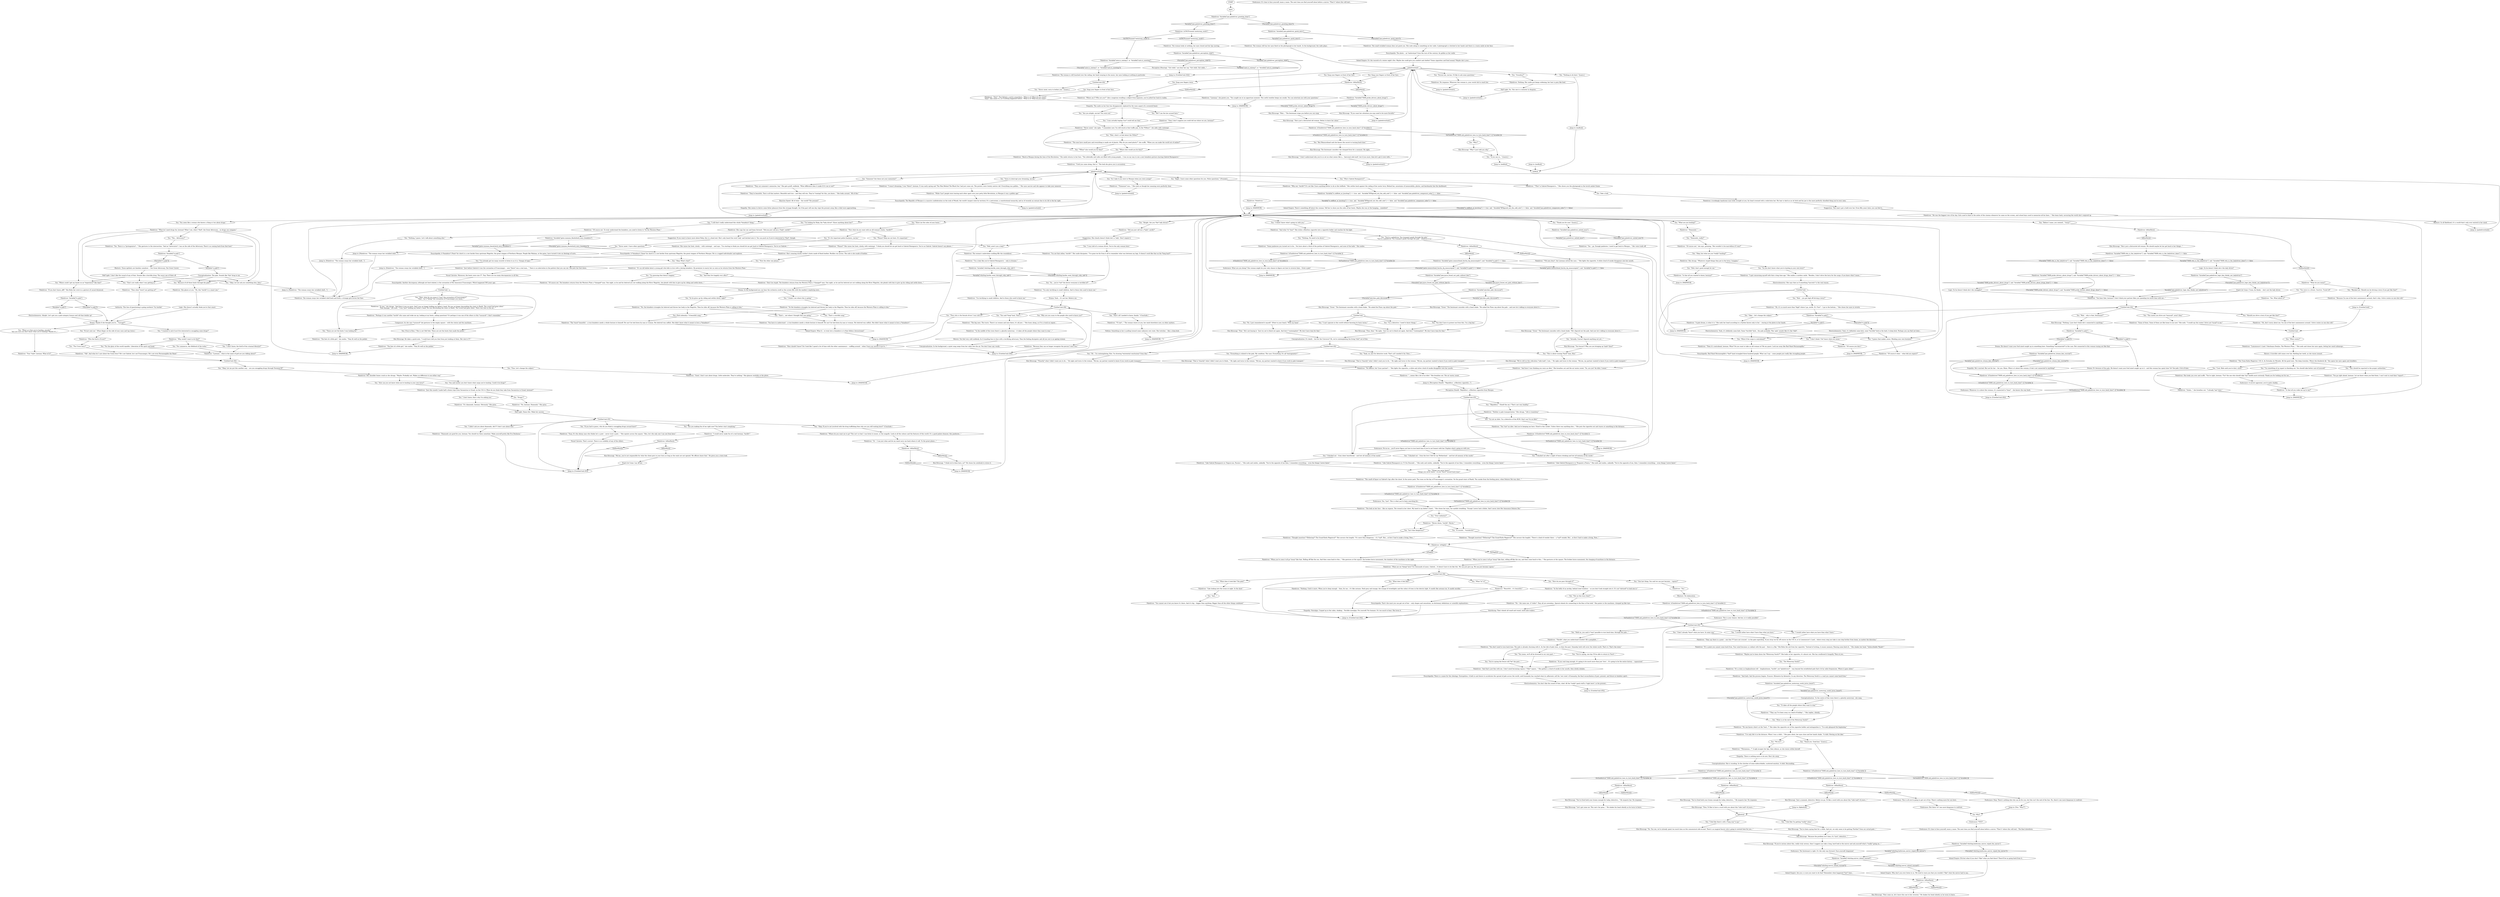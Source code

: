 # JAM / PALEDRIVER
# A small, old, shrivelled up mesque woman with thinning hair sits awkwardly on the ledge of a lorry. An empty, glazed look adorns her eyes. She murmurs while nodding her head to the music coming from a radio in her lorry cabin. She wears a squared truck-driver flannel shirt with sleeves wrapped up to her elbows and blue denim dungarees tucked in yellow-brown (Caterpillar) boots.
# ==================================================
digraph G {
	  0 [label="START"];
	  1 [label="input"];
	  2 [label="MAINHUB"];
	  3 [label="You: \"Before I came, you seemed... *away*.\""];
	  4 [label="Paledriver: \"*Ah*. And what do I care about the Union boss? He's not Gabriel, he's not Franconegro. He's not even Hermenegildo the Hand.\""];
	  5 [label="You: \"I don't know, the thrill of the criminal lifestyle?\""];
	  6 [label="You: \"And they live happily ever after?\""];
	  7 [label="You: \"I still don't really understand this whole *boiadeiro* thing.\""];
	  8 [label="Paledriver: \"You hear that, lawman? I don't think your partner likes you spending too much time with me...\""];
	  9 [label="Paledriver: \"I'm a lady like you're Gabriel Buenguerro -- only in dreams.\""];
	  10 [label="Drama: It's because of the pale. He doesn't want your frail mind caught up in it -- and this woman has spent time *in* the pale. A lot of time."];
	  11 [label="Empathy: He's worried. But not for her -- for you. Hmm. What is it about this woman, if she's not connected to anything?"];
	  12 [label="You: \"These are not the boots I was looking for.\""];
	  13 [label="Paledriver: \"Good. I don't care about drugs. Little molecules. They're nothing.\" She glances wistfully at the photo."];
	  14 [label="Volition: Something in her is pulling toward some unknown rest state. She twitches -- like a sleep kick."];
	  15 [label="You: \"You're a paledriver. You transport goods through the pale.\"\n\"You're a paledriver. You transport goods through the pale -- whatever it is.\""];
	  16 [label="You: \"Everything is related to the pale. My condition. The case. Everything. It's all *entroponetic*.\""];
	  17 [label="Untitled hub (04)"];
	  18 [label="You: \"Not on this lorry then?\""];
	  19 [label="Paledriver: \"No -- the same one. A *roller*. They all are nowadays. Special wheels for connecting to the floor of the hold.\" She points to the machines, clumped up like toys."];
	  20 [label="You: \"The Motorway South?\""];
	  21 [label="Paledriver: IsKimHere()"];
	  22 [label="IsKimHere()", shape=diamond];
	  23 [label="!(IsKimHere())", shape=diamond];
	  24 [label="Kim Kitsuragi: \"Let's get some air. This one's far gone...\" He shakes his head silently as he turns to leave."];
	  25 [label="Suggestion: If you want to know more about Ruby, this is a dead end. She's only heard the word 'lady' and latched onto it. You can push on if you're interested in *that*, though."];
	  26 [label="Paledriver: IsTaskActive(\"TASK.ask_paledriver_how_to_turn_back_time\")--[[ Variable[ ]]"];
	  27 [label="IsTaskActive(\"TASK.ask_paledriver_how_to_turn_back_time\")--[[ Variable[ ]]", shape=diamond];
	  28 [label="!(IsTaskActive(\"TASK.ask_paledriver_how_to_turn_back_time\")--[[ Variable[ ]])", shape=diamond];
	  29 [label="Kim Kitsuragi: \"Now, I'd like to have a word with you about this *side task* of yours...\""];
	  30 [label="Encyclopedia: That's the most you can get out of her -- only shapes and sensations, no dictionary definitions or scientific explanations..."];
	  31 [label="Paledriver: \"Where do you want me to go? This isn't so bad. I can listen to music, or the seagulls. Look at all the colours and the features of this world. It's a good palate-cleanser, this jamboree...\""];
	  32 [label="Paledriver: The woman sways her wrinkled shell back and forth, a strange grin across her face."];
	  33 [label="You: \"Well, that's good enough for me.\""];
	  34 [label="Paledriver: Her shoulder bones crack as she shrugs. \"Maybe. Probably not. Makes no difference to me either way.\""];
	  35 [label="You: \"Are you making fun of me right now? You better start complying.\""];
	  36 [label="Paledriver: \"He was the biggest star of his day. Girls used to faint in the aisles of the cinema whenever he came on the screen, and school boys used to memorize all his lines...\" She leans back, savouring the world she's conjured up."];
	  37 [label="Kim Kitsuragi: \"Wait...\" The lieutenant stops you before you can snap."];
	  38 [label="Inland Empire: It's the warmth of a winter night's fire. Maybe she could give you comfort and shelter? Some cigarettes and food money? Maybe she's your..."];
	  39 [label="Paledriver: IsKimHere()"];
	  40 [label="IsKimHere()", shape=diamond];
	  41 [label="!(IsKimHere())", shape=diamond];
	  42 [label="Kim Kitsuragi: \"She's just a distracted old woman. We should maybe let her get back to her things...\""];
	  43 [label="You: Snap your fingers in front of her face."];
	  44 [label="Jump to: [paledriverhub2]"];
	  45 [label="Encyclopedia: A *boiadeiro* (*boia* for short) is a cow herder from upstream Magritte, the great steppes of Northern Mesque. He is a rugged individualist and explorer."];
	  46 [label="Paledriver: Variable[\"gates.manana_blackcheck_ency_boiadeiro\"]"];
	  47 [label="Variable[\"gates.manana_blackcheck_ency_boiadeiro\"]", shape=diamond];
	  48 [label="!(Variable[\"gates.manana_blackcheck_ency_boiadeiro\"])", shape=diamond];
	  49 [label="Paledriver: Variable[\"tc.pale\"]"];
	  50 [label="Variable[\"tc.pale\"]", shape=diamond];
	  51 [label="!(Variable[\"tc.pale\"])", shape=diamond];
	  52 [label="You: \"Now the other one please.\""];
	  53 [label="You: \"Wait, what do you mean it *was* the coronation of Franconegro?\"\n\"Wait... by it *being* the coronation of Franconegro you mean...\""];
	  54 [label="You: \"I'm a detective. I need to know things.\""];
	  55 [label="You: \"I'm not an idiot. I'm a detective of the RCM. Don't say I'm an idiot.\""];
	  56 [label="Paledriver: \"The look on her face -- like an orgasm. The wound in her chest. My hand in my father's hand...\" She closes her eyes, her eyelids trembling. \"Except I never had a father. And I never shot Her Innocence Dolores Dei.\""];
	  57 [label="Paledriver: \"Thought insertion? *Dithering*? The Graad-Katla Magistral?\" She savours the lungful. \"It's more than dangerous -- it's *sad*. But... at first I had to make a living. Now...\""];
	  58 [label="Paledriver: \"What are we *doing* here? For thousands of years, Gabriel... It doesn't have to be like this. We can just give up. We can just become vapour.\""];
	  59 [label="Conceptualization: 'In the centre of this town there's a ghostly motorway', she sang."];
	  60 [label="Inland Empire: Are you s-s-sure you want to do that? Remember what happened *last* time..."];
	  61 [label="Jump to: [fqkimhub]"];
	  62 [label="You: \"What *is* it?\""];
	  63 [label="Paledriver: \"No, lawman. Diamonds.\" She grins."];
	  64 [label="Paledriver: \"Then what *were* you getting at?\""];
	  65 [label="You: \"Grandma?\""];
	  66 [label="You: \"I've already got too many records to listen to as it is. Change of topic.\""];
	  67 [label="You: \"That's a terrible song.\""];
	  68 [label="Paledriver: \"Of course not,\" she says, grinning. \"But wouldn't it be marvellous if I was?\""];
	  69 [label="Paledriver: \"*Someone* was...\" She nods as though her meaning were perfectly clear."];
	  70 [label="Jump to: [MAINHUB]"];
	  71 [label="Paledriver: \"Just before Gabriel it was the coronation of Franconegro -- now *there* was a real man...\" There is no aberration in the pattern that you can see. She puts her foot down."];
	  72 [label="Paledriver: She's wearing sturdy worker's boots made of black leather. Buckles run across. The sole is also made of leather."];
	  73 [label="Jump to: [Perception (Smell): \"'República', a filterless cigarette...\"]"];
	  74 [label="Paledriver: \"Like Gabriel Buenguerro in 'Segure-me, Paraíso'...\" She nods and smiles, unkindly. \"You're the opposite of me then. I remember everything -- even the things I never knew.\""];
	  75 [label="You: \"Over-radiation?\""];
	  76 [label="Paledriver: \"I've only felt it in the distance. When I was a child...\" She goes silent, her eyes close and her hands shake. \"A child. Rowing on the lake.\""];
	  77 [label="Paledriver: Variable[\"jam.paledriver_drama_kim_worried\"]"];
	  78 [label="Variable[\"jam.paledriver_drama_kim_worried\"]", shape=diamond];
	  79 [label="!(Variable[\"jam.paledriver_drama_kim_worried\"])", shape=diamond];
	  80 [label="Reaction Speed: All of what -- the world? The present?"];
	  81 [label="You: \"This is about turning *back* time, Kim.\""];
	  82 [label="You: \"Hold on, you said it *was* possible to turn back time, through the pale...\""];
	  83 [label="You: \"It sounds... *wonderful*.\""];
	  84 [label="Endurance: What are you doing? This woman might be your only chance to figure out how to reverse time... Grow a pair!"];
	  85 [label="You: \"This should be reported to the proper authorities.\""];
	  86 [label="You: \"Okay. Let me put this another way -- are you smuggling drugs through Terminal B?\""];
	  87 [label="Paledriver: \"I would never make fun of a real lawman, *xerife*.\""];
	  88 [label="You: \"Okay. Let me ask you something else, then.\""];
	  89 [label="Paledriver: \"Of course it does -- what did you expect?\""];
	  90 [label="You: \"Who's Gabriel Buenguerro?\""];
	  91 [label="You: \"Me? I am the law around here.\""];
	  92 [label="You: \"*When* else would you be then?\""];
	  93 [label="Paledriver: \"It's an old ballad about a young girl who falls in love with a daring boiadeiro. He promises to marry her as soon as he returns from the Western Plain.\""];
	  94 [label="You: \"I'm guessing that doesn't happen.\""];
	  95 [label="You: Snap your fingers twice."];
	  96 [label="Paledriver: \"Easy. It's the skinny man who thinks he's a poet -- never trust a poet...\" She squints across the square. \"Also, he's the only one I can see from here.\""];
	  97 [label="endhub"];
	  98 [label="Jump to: [paledriverhub2]"];
	  99 [label="Jump to: [Untitled hub]"];
	  100 [label="Paledriver: Variable[\"tc.pale\"]"];
	  101 [label="Variable[\"tc.pale\"]", shape=diamond];
	  102 [label="!(Variable[\"tc.pale\"])", shape=diamond];
	  103 [label="You: \"You said *long* haul. That's...\""];
	  104 [label="Jump to: [Untitled hub (04)]"];
	  105 [label="You: \"Nothing. No need to be direct.\""];
	  106 [label="You: \"Ma'am?\""];
	  107 [label="Paledriver: \"When you've seen it all go *away* like that. Rolling off like the sea. And then come back to this...\" She gestures at the square: the broken horse monument, the shadows of the machines in the night."];
	  108 [label="Paledriver: Paledriver: \"...\""];
	  109 [label="Paledriver: Variable[\"whirling.hardie_went_through_ruby_info\"]"];
	  110 [label="Variable[\"whirling.hardie_went_through_ruby_info\"]", shape=diamond];
	  111 [label="!(Variable[\"whirling.hardie_went_through_ruby_info\"])", shape=diamond];
	  112 [label="Kim Kitsuragi: \"No. You see, we've already spent too much time on this nonsensical side-errand. There's no magical fascist who's going to unwind time for you...\""];
	  113 [label="Endurance: Stop. There's nothing else she can do for you, but this isn't the end of the line. No, there's one more kingsman to confront."];
	  114 [label="Paledriver: \"Yes. What about it?\""];
	  115 [label="Paledriver: \"Is that all you woke me up to say?\""];
	  116 [label="You: \"You seem like a woman who knows a thing or two about drugs.\""];
	  117 [label="Paledriver: \"Just this month I made half a dozen trips from Saramiriza to Graad, on the U41-A. What do you think they take from Saramiriza to Graad, lawman?\""];
	  118 [label="You: \"I wanted to ask if you'd be interested in smuggling some drugs?\""];
	  119 [label="You: \"Where else would you be then?\""];
	  120 [label="Paledriver: \"Back in Mesque during the time of the Revolution.\" The smile returns to her face. \"The sidewalks and cafes are filled with young people... I was on my way to see a new boiadeiro picture starring Gabriel Buenguerro.\""];
	  121 [label="Paledriver: The small wrinkled woman does not greet you. She nods along to something on her radio. A photograph is clutched in her hands and there is a warm smile on her face."];
	  122 [label="You: \"Excuse me, ma'am, I'd like to ask some questions.\""];
	  123 [label="Jump to: [MAINHUB]"];
	  124 [label="Half Light: No. This one is a monster in disguise."];
	  125 [label="Paledriver: \"I wasn't dreaming. I was *there*, lawman. It was early spring and 'The Man Behind The Black Sun' had just come out. The posters were twenty metres tall. Everything was golden...\" Her eyes narrow and she appears to take your measure."];
	  126 [label="Paledriver: \"I'm only terrifying to small children. And to those who used to know me.\""];
	  127 [label="Inland Empire: There's something off about this woman. Tell her to show you the soles of her boots. Maybe she was at the hanging... somehow?"];
	  128 [label="Untitled hub (02)"];
	  129 [label="Paledriver: \"The Trans-Katla Magistral. U41-A. As Estradas do Mirador. All the good ones. The deep trenches. Where the bluebirds fly.\" She opens her eyes again and shudders."];
	  130 [label="Paledriver: She raises her boot, slowly -- with contempt -- and says. \"I'm starting to think you should let me get back to Gabriel Buenguerro. You're no Gabriel...\""];
	  131 [label="Esprit de Corps: Lay off her."];
	  132 [label="Kim Kitsuragi: \"Fine, then.\" He sighs. \"Just try not to black out again. And don't *contemplate*. We don't have time for that.\""];
	  133 [label="Kim Kitsuragi: \"That is *exactly* what I didn't want you to think...\" He sighs and turns to the woman. \"Ma'am, my partner wanted to know if you work in pale transport.\""];
	  134 [label="Paledriver: \"*Oh meu deus*, the Lawman solved the case...\" She lights the cigarette. A white cloud of smoke disappears into her mouth."];
	  135 [label="Perception (Smell): 'República', a filterless cigarette from Mesque."];
	  136 [label="You: \"'República'.\" (Smell the air.) \"That's not very healthy.\""];
	  137 [label="You: \"I blacked out after a night of heavy drinking and lost all memory of the world.\""];
	  138 [label="Interfacing: Their wheels all small and round, multi-axle trailers."];
	  139 [label="Esprit de Corps: C'mon, he thinks -- she's not the lady driver."];
	  140 [label="Paledriver: Variable[\"jam.paledriver_perception_child\"]"];
	  141 [label="Variable[\"jam.paledriver_perception_child\"]", shape=diamond];
	  142 [label="!(Variable[\"jam.paledriver_perception_child\"])", shape=diamond];
	  143 [label="Paledriver: \"Yes -- go. Enough jamboree. I need to get back to Mesque...\" Her voice trails off."];
	  144 [label="You: \"You're saying the future will *be* the past...\""];
	  145 [label="Kim Kitsuragi: \"Now come on, let's leave this one to her reveries.\" He shakes his head silently as he turns to leave."];
	  146 [label="Paledriver: \"Then it's contraband, lawman. What? Do you want to take an old woman in? Be my guest. Lock me away like Bad Hand Hermenegildo.\""];
	  147 [label="Jump to: [Paledriver: \"The woman sways her wrinkled shell...\"]"];
	  148 [label="Kim Kitsuragi: \"She's just a distracted old woman. Better to leave her alone.\""];
	  149 [label="You: \"Right. I have some other questions for you. Police questions.\" (Proceed.)"];
	  150 [label="Empathy: She seems to derive some bitter pleasure from this strange thought. As if the past will one day wipe the present away, like a tidal wave approaching."];
	  151 [label="You: \"Should you drive a lorry if you get like that?\""];
	  152 [label="Paledriver: \"Irmão...\" she breathes out. \"I already *am* dust.\""];
	  153 [label="Electrochemistry: Alright. Let's get you a pale-category licence and roll that doobie up!"];
	  154 [label="Jump to: [MAINHUB]"];
	  155 [label="Paledriver: IsKimHere()"];
	  156 [label="IsKimHere()", shape=diamond];
	  157 [label="!(IsKimHere())", shape=diamond];
	  158 [label="Paledriver: \"Neither is pale transportation.\" She shrugs. \"Life is transitory.\""];
	  159 [label="You: \"I would rather have what I have than what you have.\""];
	  160 [label="Paledriver: \"It's a story us longhaulsmen tell -- longhaulsmen, *xerife*, not *paledrivers* -- way beyond the established pale that's lit by radio frequencies. Where it goes silent.\""];
	  161 [label="Paledriver: Variable[\"TASK.probe_drivers_about_drugs\"]  and  Variable[\"TASK.probe_drivers_about_drugs_done\"] == false"];
	  162 [label="Variable[\"TASK.probe_drivers_about_drugs\"]  and  Variable[\"TASK.probe_drivers_about_drugs_done\"] == false", shape=diamond];
	  163 [label="!(Variable[\"TASK.probe_drivers_about_drugs\"]  and  Variable[\"TASK.probe_drivers_about_drugs_done\"] == false)", shape=diamond];
	  164 [label="Suggestion: She clearly doesn't think she's a 'lady'. Don't repeat it."];
	  165 [label="Paledriver: Variable[\"pier.joyce_found_out_pale_without_kim\"]"];
	  166 [label="Variable[\"pier.joyce_found_out_pale_without_kim\"]", shape=diamond];
	  167 [label="!(Variable[\"pier.joyce_found_out_pale_without_kim\"])", shape=diamond];
	  168 [label="Jump to: [endhub]"];
	  169 [label="Kim Kitsuragi: \"We're still on this ridiculous *side-task*, I see...\" He sighs and turns to the woman. \"Ma'am, my partner wanted to know if you work in pale transport.\""];
	  170 [label="You: \"You mean, we'll all be drowned in our own past...\""];
	  171 [label="Endurance: The lieutenant is right. It's the only way forward. Face yourself, kingsman!"];
	  172 [label="Paledriver: IsTaskActive(\"TASK.ask_paledriver_how_to_turn_back_time\")--[[ Variable[ ]]"];
	  173 [label="IsTaskActive(\"TASK.ask_paledriver_how_to_turn_back_time\")--[[ Variable[ ]]", shape=diamond];
	  174 [label="!(IsTaskActive(\"TASK.ask_paledriver_how_to_turn_back_time\")--[[ Variable[ ]])", shape=diamond];
	  175 [label="Paledriver: IsKimHere()"];
	  176 [label="IsKimHere()", shape=diamond];
	  177 [label="!(IsKimHere())", shape=diamond];
	  178 [label="Kim Kitsuragi: \"Just a moment, detective. Before we go, I'd like a word with you about this *side task* of yours...\""];
	  179 [label="Paledriver: IsTaskActive(\"TASK.ask_paledriver_how_to_turn_back_time\")--[[ Variable[ ]]"];
	  180 [label="IsTaskActive(\"TASK.ask_paledriver_how_to_turn_back_time\")--[[ Variable[ ]]", shape=diamond];
	  181 [label="!(IsTaskActive(\"TASK.ask_paledriver_how_to_turn_back_time\")--[[ Variable[ ]])", shape=diamond];
	  182 [label="Paledriver: The woman is still hunched over the railing, her head swaying to the music, her eyes looking at nothing in particular."];
	  183 [label="You: \"I'm something of an expert in blacking out. You should take better care of yourself.\""];
	  184 [label="Paledriver: \"If you don't know, pfft!\" She flicks her wrist in a gesture of casual dismissal."];
	  185 [label="Jump to: [MAINHUB]"];
	  186 [label="You: Take a look."];
	  187 [label="Jump to: [paledriverhub2]"];
	  188 [label="Paledriver: \"They're beautiful. That is all that matters. Beautiful and true -- and they will win. They're *coming* for this, you know...\" She looks around. \"All of this.\""];
	  189 [label="Paledriver: The woman's malevolent cackling fills the roundabout."];
	  190 [label="Paledriver: \"Oh, it's so much more than *high* where I go, xerife. It's *low* -- I go to the bottom...\" She closes her eyes in reverie."];
	  191 [label="You: \"Okay -- let's change the subject.\""];
	  192 [label="Kim Kitsuragi: \"Great.\" The lieutenant concedes with a head shake. \"He asked the Pines rep about the pale.\""];
	  193 [label="Paledriver: \"No offence, but *your partner*...\" She lights the cigarette, a white and silver cloud of smoke disappears into her mouth."];
	  194 [label="Paledriver: \"Like Gabriel Buenguerro in 'Pergunte à Poeira.'\" She nods and smiles, unkindly. \"You're the opposite of me, then. I remember everything -- even things I never knew.\""];
	  195 [label="Rhetoric: No elaboration."];
	  196 [label="Paledriver: \"Maybe you've been down the *Motorway South?*\" She looks at her cigarette, it's almost out. She has swallowed it hungrily. Then at you..."];
	  197 [label="You: \"'It takes all the people where they want to stay.'\""];
	  198 [label="Empathy: There is nothing more to do now. She's far away."];
	  199 [label="Paledriver: Variable[\"TASK.who_is_the_ladydriver\"]  and  Variable[\"TASK.who_is_the_ladydriver_done\"] == false"];
	  200 [label="Variable[\"TASK.who_is_the_ladydriver\"]  and  Variable[\"TASK.who_is_the_ladydriver_done\"] == false", shape=diamond];
	  201 [label="!(Variable[\"TASK.who_is_the_ladydriver\"]  and  Variable[\"TASK.who_is_the_ladydriver_done\"] == false)", shape=diamond];
	  202 [label="Paledriver: IsTHCPresent(\"motorway_south\")"];
	  203 [label="IsTHCPresent(\"motorway_south\")", shape=diamond];
	  204 [label="!(IsTHCPresent(\"motorway_south\"))", shape=diamond];
	  205 [label="Paledriver: \"You don't need to turn back time. The pale is already churning with it. As the tide of pale rises, so does the past. Someday both will cover the whole world. That's it. That's the story.\""];
	  206 [label="Endurance: This is all you're going to get out of her. There's nothing more for you here."];
	  207 [label="Paledriver: \"Thought insertion? *Dithering*? The Graad-Katla Magistral?\" She savours the lungful. \"There's a kind of wonder there -- a *sad* wonder. But... at first I had to make a living. Now...\""];
	  208 [label="Endurance: *YOU*."];
	  209 [label="Jump to: [paledriverhub1]"];
	  210 [label="Jump to: [Paledriver: \"The woman sways her wrinkled shell...\"]"];
	  211 [label="Paledriver: IsTaskActive(\"TASK.ask_paledriver_how_to_turn_back_time\")--[[ Variable[ ]]"];
	  212 [label="IsTaskActive(\"TASK.ask_paledriver_how_to_turn_back_time\")--[[ Variable[ ]]", shape=diamond];
	  213 [label="!(IsTaskActive(\"TASK.ask_paledriver_how_to_turn_back_time\")--[[ Variable[ ]])", shape=diamond];
	  214 [label="You: \"You were in a dream. Inactive. Tuned off.\""];
	  215 [label="You: \"What is it that you're hauling, exactly?\"\n\"Are you sure you don't know what you're hauling? Maybe it's...\""];
	  216 [label="You: \"It's for important police business, ma'am.\""];
	  217 [label="You: \"Nothing, I guess. Let's talk about something else.\""];
	  218 [label="You: \"You said earlier you don't know what cargo you're hauling. Could it be drugs?\""];
	  219 [label="You: \"Evrart sent me.\" (Place finger on the side of your nose and tap twice.)"];
	  220 [label="You: \"I didn't ask you about diamonds, did I? I don't care about that.\""];
	  221 [label="Paledriver: No response. Wherever this woman is, your words fail to reach her."];
	  222 [label="Jump to: [Paledriver: \"The woman sways her wrinkled shell...\"]"];
	  223 [label="Jump to: [MAINHUB]"];
	  224 [label="Paledriver: Variable[\"auto.is_raining\"]  or  Variable[\"auto.is_snowing\"]"];
	  225 [label="Variable[\"auto.is_raining\"]  or  Variable[\"auto.is_snowing\"]", shape=diamond];
	  226 [label="!(Variable[\"auto.is_raining\"]  or  Variable[\"auto.is_snowing\"])", shape=diamond];
	  227 [label="Untitled hub"];
	  228 [label="Paledriver: \"Yes. There is a *protagonista*...\" She gestures to the intersection. \"And an *adversário*. I am on the side of the Adversary. There's no coming back from that haul.\""];
	  229 [label="Kim Kitsuragi: \"Ma'am, you're not responsible for what the client puts in your lorry as long as the seals are not opened. We officers know that.\" He gives you a stern look."];
	  230 [label="Paledriver: \"Some jamboree you turned out to be... You have about a third of the jawline of Gabriel Buenguerro, and none of the balls.\" She smiles."];
	  231 [label="Paledriver: \"The smell of liquor on Gabriel's lips after the shoot. In the motor park. The roses on the day of Franconegro's coronation. On the grand stairs of Raehl. The smoke from the fowling piece, when Dolores Dei was shot...\""];
	  232 [label="Paledriver: The woman looks at nothing, her eyes closed and her lips moving."];
	  233 [label="Paledriver: \"I'm terrifying to small children. And to those who used to know me.\""];
	  234 [label="Jump to: [Untitled hub (05)]"];
	  235 [label="Paledriver: IsKimHere()"];
	  236 [label="IsKimHere()", shape=diamond];
	  237 [label="!(IsKimHere())", shape=diamond];
	  238 [label="Endurance: It's time to face yourself, mano y mano. The next time you find yourself alone before a mirror. *That's* where this will end... The final showdown."];
	  239 [label="Paledriver: \"Like Gabriel Buenguerro in 'O Céu Dourado'...\" She nods and smiles, unkindly. \"You're the opposite of me then. I remember everything -- even the things I never knew.\""];
	  240 [label="You: \"Because of all those hauls through the pale?\""];
	  241 [label="You: \"I guess that makes sense. Minding your own business.\""];
	  242 [label="Jump to: [paledriverhub2]"];
	  243 [label="Encyclopedia: The photo -- an *ambrotype* from the turn of the century. As golden as her smile."];
	  244 [label="You: \"Wait, what's so bad about the Fifties?\""];
	  245 [label="Paledriver: \"They are someone's memories, boy.\" She gets gruff, suddenly. \"What difference does it make if it's me or not?\""];
	  246 [label="Authority: This line of questioning is going nowhere! Try harder!"];
	  247 [label="Paledriver: \"I'm not that either, *xerife*.\" Her smile dissipates. \"I've gone too far from it all to remember what was between my legs. It doesn't work like that on the *long haul*.\""];
	  248 [label="You: \"So... you're *not* the driver everyone is terrified of?\""];
	  249 [label="Untitled hub"];
	  250 [label="Shivers: A terrible cold comes over her. Rattling her teeth, as she stares inward."];
	  251 [label="Paledriver: \"Perhaps it was another *xerife* who came and woke me up, looking at my boots, asking questions? Or perhaps it was one of the others in this *carnaval*. I don't remember.\""];
	  252 [label="Paledriver: \"The feet of a little girl,\" she smiles. \"They fit well on the pedals.\""];
	  253 [label="Paledriver: \"You cannot see it but you know it's there. And it's big -- bigger than anything. Bigger than all the other things combined.\""];
	  254 [label="Paledriver: \"Nothing. Until it starts. When you're deep enough -- then, for me... it's like autumn. Dark grey and orange, the orange of streetlights and the colour of trees in the electric light. It smells like autumn too. It smells terrible.\""];
	  255 [label="Kim Kitsuragi: \"You haven't? Why are you bringing up *pale* then?\""];
	  256 [label="Jump to: [MAINHUB]"];
	  257 [label="You: \"Never mind, sorry to bother you.\" [Leave.]"];
	  258 [label="Paledriver: \"Is that all you wanted to know, lawman?\""];
	  259 [label="You: \"If you had to guess, who do you think is smuggling drugs around here?\""];
	  260 [label="Paledriver: \"I quit concerning myself with that a long time ago.\" She smiles a careless smile. \"Besides, I don't drive the lorry for the cargo, if you know what I mean...\""];
	  261 [label="Paledriver: \"Lawman... what in the name of god are you talking about?\""];
	  262 [label="You: \"I was actually hoping *you* could tell me that.\""];
	  263 [label="paledriverhub1"];
	  264 [label="Paledriver: \"The men have small jaws and everything is made out of plastic. Why do you need plastic?\" she scoffs. \"When you can make the world out of amber?\""];
	  265 [label="Jump to: [MAINHUB]"];
	  266 [label="You: \"Wait -- why is that, lieutenant?\""];
	  267 [label="Untitled hub"];
	  268 [label="You: (Turn to Kim.) \"She is not Odd Sole. These are not the boots that made the prints.\""];
	  269 [label="Paledriver: \"It was,\" she shrugs. \"And then it was no more. And I was no longer holding my father's hand. He was no longer descending the stairs in Raehl. The crowd had gone silent.\"\n\"Pale damage,\" she nods. \"I was *just* holding my father's hand. He was descending the stairs in Raehl. The crowd had gone silent. There was dust in the air...\""];
	  270 [label="Paledriver: \"Like looking into the ocean at night. In the dark.\""];
	  271 [label="Paledriver: \"'In the middle of this town there's a ghostly motorway -- it takes all the people where they want to stay'...\""];
	  272 [label="Jump to: [MAINHUB]"];
	  273 [label="Untitled hub (02)"];
	  274 [label="You: \"Things you never knew?\"\n\"Things you never knew... so you *have* turned back time!\""];
	  275 [label="You: \"What does it look like? The pale?\""];
	  276 [label="Jump to: [Untitled hub (04)]"];
	  277 [label="You: \"What is at the end of the Motorway South?\""];
	  278 [label="Conceptualization: She is receding. In the clutches of some indescribable, scattered emotion. A child. Descending."];
	  279 [label="Untitled hub (02)"];
	  280 [label="You: \"Never mind. I have other questions.\""];
	  281 [label="Encyclopedia: There is a name for this ideology: Entropolism. A faith in and desire to accelerate the spread of pale across the world, until humanity has reached what its adherents call the 'rest state' of humanity, the final reconciliation of past, present, and future in timeless spirit..."];
	  282 [label="Paledriver: IsTaskActive(\"TASK.ask_paledriver_how_to_turn_back_time\")--[[ Variable[ ]]"];
	  283 [label="IsTaskActive(\"TASK.ask_paledriver_how_to_turn_back_time\")--[[ Variable[ ]]", shape=diamond];
	  284 [label="!(IsTaskActive(\"TASK.ask_paledriver_how_to_turn_back_time\")--[[ Variable[ ]])", shape=diamond];
	  285 [label="Kim Kitsuragi: \"You've fried both your brains enough for today, detective...\" He inspects her. No response."];
	  286 [label="Endurance: Yes, *yes*. This is what you've been searching for..."];
	  287 [label="Paledriver: Variable[\"whirling.bathroom_mirror_wiped_the_mirror\"]"];
	  288 [label="Variable[\"whirling.bathroom_mirror_wiped_the_mirror\"]", shape=diamond];
	  289 [label="!(Variable[\"whirling.bathroom_mirror_wiped_the_mirror\"])", shape=diamond];
	  290 [label="You: \"Actually, I haven't figured anything out yet...\""];
	  291 [label="Paledriver: \"Beautiful... it's beautiful.\""];
	  292 [label="Paledriver: \"What do you mean?\""];
	  293 [label="You: \"That's not really what I was getting at.\""];
	  294 [label="Paledriver: \"Why would I want to do that?\""];
	  295 [label="You: \"For the glory of the world republic. Liberation of the spirit and body.\""];
	  296 [label="Half Light: Damn this. Make her answer."];
	  297 [label="Paledriver: \"Diamonds are good for you, lawman. You should try them sometime. Make yourself pretty like Eva Deshoras.\""];
	  298 [label="Empathy: The smile on her face has disappeared, replaced by the wary aspect of a cornered beast."];
	  299 [label="Drama: In the background you can hear the orchestra swell as the screen fills with the maiden's imploring eyes..."];
	  300 [label="You: \"Diamonds, really?\""];
	  301 [label="You: \"Okay, but what are you *really* hauling?\""];
	  302 [label="You: \"So he gives up his riding and settles down, right?\""];
	  303 [label="You: \"Why?\""];
	  304 [label="You: \"So I take it you were in Mesque when you were young?\""];
	  305 [label="You: \"Wait -- you get high off driving a lorry?\""];
	  306 [label="Kim Kitsuragi: \"Nothing. I just don't think she's connected to anything.\""];
	  307 [label="Encyclopedia: Another discrepancy, although not boot-related, is the coronation of His Innocence Franconegro. Which happened 500 years ago."];
	  308 [label="Paledriver: \"...seems like a bit of an idiot.\" She breathes out. The air tastes sweet."];
	  309 [label="You: \"I blacked out -- from sheer heartbreak -- and lost all memory of the world.\""];
	  310 [label="Jump to: [MAINHUB]"];
	  311 [label="You: \"I would rather have what you have than what I have.\""];
	  312 [label="Perception (Hearing): \"Girl child,\" you hear her say. \"Girl child. Girl child...\""];
	  313 [label="Electrochemistry: You don't like the sound of that, chief. All the *really* good stuff is *right here*, in the present..."];
	  314 [label="Kim Kitsuragi: \"I don't understand why you're so set on what seems like a... *personal side-task*, but if you must, then let's get it over with...\""];
	  315 [label="Paledriver: IsTaskActive(\"TASK.ask_paledriver_how_to_turn_back_time\")--[[ Variable[ ]]"];
	  316 [label="IsTaskActive(\"TASK.ask_paledriver_how_to_turn_back_time\")--[[ Variable[ ]]", shape=diamond];
	  317 [label="!(IsTaskActive(\"TASK.ask_paledriver_how_to_turn_back_time\")--[[ Variable[ ]])", shape=diamond];
	  318 [label="You: \"I think I know what's going on with you.\""];
	  319 [label="Paledriver: \"Did you just call me a *lady*, xerife?\""];
	  320 [label="Paledriver: \"Who the fuck is Evrart?\""];
	  321 [label="Drama: Maybe if she thought you're... *corrupt*?"];
	  322 [label="Paledriver: \"Never mind,\" she sighs. \"I remember now. I'm still stuck in that traffic jam. In the *Fifties*,\" she adds with contempt."];
	  323 [label="Jump to: [paledriverhub1]"];
	  324 [label="You: \"Someone? Are these not your memories?\""];
	  325 [label="You: \"Well, aren't you a lady?\""];
	  326 [label="Encyclopedia: A *boiadeiro* (*boia* for short) is a cow herder from upstream Magritte, the great steppes of Northern Mesque. People like Mañana, at the gates, have turned it into an ideology of sorts."];
	  327 [label="Paledriver: Variable[\"tc.pale\"]"];
	  328 [label="Variable[\"tc.pale\"]", shape=diamond];
	  329 [label="!(Variable[\"tc.pale\"])", shape=diamond];
	  330 [label="Visual Calculus: Moreover, the boots were size 37. Tiny. There are too many discrepancies in all this."];
	  331 [label="Paledriver: IsKimHere()"];
	  332 [label="IsKimHere()", shape=diamond];
	  333 [label="!(IsKimHere())", shape=diamond];
	  334 [label="You: \"How do you pass through it?\""];
	  335 [label="Paledriver: \"In the belly of an airship, behind steel windows -- so you don't look straight into it. It's not *advised* to look into it.\""];
	  336 [label="Logic: So he doesn't think she's the lady driver?"];
	  337 [label="Paledriver: IsNight()"];
	  338 [label="IsNight()", shape=diamond];
	  339 [label="!(IsNight())", shape=diamond];
	  340 [label="Paledriver: She cups her ear and leans forward. \"Did you just call me a *lady*, xerife?\""];
	  341 [label="Endurance: It's time to face yourself, mano y mano. The next time you find yourself alone before a mirror. *That's* where this will end..."];
	  342 [label="Paledriver: \"If you wait long enough, it's going to be much more than just 'love'... It's going to be the entire history -- vapourised.\""];
	  343 [label="Paledriver: She looks you over and scoffs. \"You're right, lawman. *I'm* the one who should take *my* health more seriously. Thank you for looking out for me...\""];
	  344 [label="Jump to: [MAINHUB]"];
	  345 [label="Paledriver: She glares at you. \"Oh, this *xerife* is a smart one.\""];
	  346 [label="paledriverhub2"];
	  347 [label="You: (Nod solemnly.) \"A beautiful song.\""];
	  348 [label="Jump to: [paledriverhub1]"];
	  349 [label="You: \"I was told of a woman driver. You're the only woman here.\""];
	  350 [label="You: \"Then who is the female driver I was told of?\""];
	  351 [label="Jump to: [endhub]"];
	  352 [label="Encyclopedia: Bad Hand Hermenegildo's *bad* hand strangled three hundred people. What can I say -- some people just really like strangling people."];
	  353 [label="Paledriver: \"A pale dream, is what it is.\" She nods her head according to a rhythm known only to her -- staring at the photo in her hands."];
	  354 [label="You: \"What routes?\""];
	  355 [label="Composure: As she says *carnaval* she gestures to the empty square -- with the statue and the machines."];
	  356 [label="You: \"The... Adversary?\""];
	  357 [label="You: \"Why are you scary to the people who used to know you?\""];
	  358 [label="Untitled hub (04)"];
	  359 [label="Paledriver: \"The big ones. The tracts. There's no women and men there, it's all just...\" She hums along, as if to a track on repeat..."];
	  360 [label="Kim Kitsuragi: \"That is *exactly* what I didn't want you to do...\" He sighs and turns to the woman. \"Ma'am, my partner wanted to know if you work in pale transport.\""];
	  361 [label="Paledriver: \"You *are* an idiot. And you're keeping me here. Glued to this racket. Unless there was anything else...\" She puts the cigarette out and stares at something in the distance."];
	  362 [label="Paledriver: \"'They say I've been away on a kind of holiday'...\" She replies, silently."];
	  363 [label="Endurance: A correct appraisal, you're quite shabby."];
	  364 [label="Suggestion: This man's got a hold over her. Even fifty years later, you can feel it..."];
	  365 [label="Paledriver: IsKimHere()"];
	  366 [label="IsKimHere()", shape=diamond];
	  367 [label="!(IsKimHere())", shape=diamond];
	  368 [label="You: \"Thank you for now.\" [Leave.]"];
	  369 [label="Paledriver: Variable[\"jam.paledriver_quick_intro\"]"];
	  370 [label="Variable[\"jam.paledriver_quick_intro\"]", shape=diamond];
	  371 [label="!(Variable[\"jam.paledriver_quick_intro\"])", shape=diamond];
	  372 [label="Paledriver: She shrugs. \"Whatever stupid things they put in the lorry, I imagine.\""];
	  373 [label="You: \"Where could I get my hands on an *experience* like that?\""];
	  374 [label="Paledriver: \"Your *mãe*, lawman. What of it?\""];
	  375 [label="You: \"For commerce, the lifeblood of the isolas.\""];
	  376 [label="You: \"I don't know, that's why I'm asking you.\""];
	  377 [label="Paledriver: \"Or -- I can just relax and let my mind carry me back where it will. To the great plains...\""];
	  378 [label="Paledriver: \"Then I don't suppose you could tell me where we are, lawman?\""];
	  379 [label="Paledriver: \"No, the boiadeiro strangles his beloved and throws her body in the Magritte. Then he rides off, because the Western Plain is calling to him.\""];
	  380 [label="You: \"That's... not where I thought that was going.\""];
	  381 [label="Paledriver: A strikingly handsome man looks straight at you, his head crowned with a wide-brim hat. His hair is dark as an oil slick and his jaw is the most perfectly chiselled thing you've ever seen."];
	  382 [label="Paledriver: \"How should I know? Do I look like I spend a lot of time with the other camionneurs -- sniffing around -- when I have my movies to go to...\""];
	  383 [label="Kim Kitsuragi: \"I think we're done here, no?\" He closes his notebook to stress it."];
	  384 [label="Paledriver: \"Oh, don't worry about me. I'm one of the best camionneurs around. I drive routes no one else will.\""];
	  385 [label="Paledriver: \"Lomonossov's Land. Udachnaya Zemlya. The Western Plain...\" She nods and closes her eyes again, letting her mind submerge..."];
	  386 [label="You: \"Cool. Ride until you're dust, sister.\""];
	  387 [label="Jump to: [Untitled hub (03)]"];
	  388 [label="Conceptualization: In the background, a quiet song seeps from her cabin into the air. You don't hear any vocals."];
	  389 [label="Paledriver: \"And what *is* that?\" She sticks a filterless cigarette into a cigarette holder and reaches for the light."];
	  390 [label="You: \"No. I just remembered it myself.\" (Point to your head.) \"With my head.\""];
	  391 [label="Paledriver: \"And here I was thinking you were an idiot.\" She breathes out and the air tastes sweet. \"So, are you? An idiot, I mean.\""];
	  392 [label="You: \"And...\""];
	  393 [label="Kim Kitsuragi: \"You've fried both your brains enough for today, detective...\" He inspects her. No response."];
	  394 [label="Paledriver: \"And that's just fine with me. I don't mind becoming vapour. I *like* vapour...\" She gathers a cloud of smoke in her mouth, then slowly exhales."];
	  395 [label="You: \"I feel like there's still a *long way* to go.\""];
	  396 [label="Kim Kitsuragi: \"Because the problem isn't time, it's *you*, detective...\""];
	  397 [label="Paledriver: Variable[\"whirling.mirror_inland_warned\"]"];
	  398 [label="Variable[\"whirling.mirror_inland_warned\"]", shape=diamond];
	  399 [label="!(Variable[\"whirling.mirror_inland_warned\"])", shape=diamond];
	  400 [label="You: \"But Measurehead said she knows the secret to turning back time.\""];
	  401 [label="You: \"Show me the soles of your boots.\""];
	  402 [label="Paledriver: \"What do I need drugs for, lawman? What I see, what I *feel*, the Great Adversary... no drugs can compare.\""];
	  403 [label="You: \"If you say so...\" [Leave.]"];
	  404 [label="Paledriver: IsKimHere()"];
	  405 [label="IsKimHere()", shape=diamond];
	  406 [label="!(IsKimHere())", shape=diamond];
	  407 [label="Kim Kitsuragi: \"If you want her attention you may need to be more forceful.\""];
	  408 [label="Paledriver: \"You have to understand -- a true boiadeiro needs a whole horizon to himself. He can't be tied down by man or woman. His beloved was selfish. She didn't know what it meant to love a *boiadeiro*.\""];
	  409 [label="Paledriver: \"Of course you don't.\""];
	  410 [label="You: Snap your fingers in front of her face."];
	  411 [label="Electrochemistry: She says that as if something *narcotic* is the real reason."];
	  412 [label="Paledriver: \"The feet of a little girl,\" she smiles. \"They fit well on the pedals."];
	  413 [label="Jump to: [MAINHUB]"];
	  414 [label="You: \"Fine. Let's change the subject.\""];
	  415 [label="You: \"The routes you drive are *unusual*, aren't they.\""];
	  416 [label="Untitled hub"];
	  417 [label="You: \"Isn't that dangerous?\""];
	  418 [label="You: \"What does it feel like?\""];
	  419 [label="Paledriver: \"*Hosiannna...*\" A sigh escapes her lips, then silence, as she stares within herself."];
	  420 [label="Paledriver: \"Don't be stupid. The boiadeiro returns from the Western Plain a *changed* man. One night, as he and his beloved are out walking along the River Magritte, she pleads with him to give up his riding and settle down...\""];
	  421 [label="You: \"I'm looking for Ruby, the *lady driver*. Know anything about her?\""];
	  422 [label="Jump to: [MAINHUB]"];
	  423 [label="You: \"I feel like I'm getting *really* close.\""];
	  424 [label="fqkimhub"];
	  425 [label="Jump to: [You: \"Who?\"]"];
	  426 [label="Kim Kitsuragi: The lieutenant considers the slumped form for a moment. He sighs."];
	  427 [label="Paledriver: Variable[\"gates.measurhead_fascha_dq_measurepale\"]  and  Variable[\"tc.pale\"] == false"];
	  428 [label="Variable[\"gates.measurhead_fascha_dq_measurepale\"]  and  Variable[\"tc.pale\"] == false", shape=diamond];
	  429 [label="!(Variable[\"gates.measurhead_fascha_dq_measurepale\"]  and  Variable[\"tc.pale\"] == false)", shape=diamond];
	  430 [label="Paledriver: \"Now what do you want with an old woman's boots, *xerife*?\""];
	  431 [label="You: \"Okay. If you're not involved with the drug trafficking then why are you still waiting here?\" (Conclude.)"];
	  432 [label="You: \"What are you hauling?\""];
	  433 [label="Jump to: [Paledriver: \"The woman sways her wrinkled shell...\"]"];
	  434 [label="You: \"Drugs!?\""];
	  435 [label="Paledriver: \"Lawman,\" she greets you. \"You caught me at an opportune moment. This awful weather keeps me awake. You can entertain me with your questions.\""];
	  436 [label="You: \"That's all I needed to know, thanks.\" (Conclude.)"];
	  437 [label="Jump to: [paledriverhub1]"];
	  438 [label="Conceptualization: The pale. Sounds like *the* drug to me."];
	  439 [label="You: \"You don't have to protect me from this. I'm a big boy.\""];
	  440 [label="You: \"I can't operate in this world without knowing its basic terms.\""];
	  441 [label="You: \"Yeah, no. Just for detective work. That's all I needed it for. Now...\""];
	  442 [label="Empathy: Nostalgia. Cooped up in the cabin, shaking... Terrible nostalgia. For yourself. For humans. It's too much to bear. She loves it."];
	  443 [label="Paledriver: \"It's a point you cannot come back from. Your mind becomes so radiant with the past -- there is a flip.\" She flicks the ash from her cigarette. \"Instead of writing, it erases memory. Nearing some kind of...\" She shakes her head. \"Indescribable *finale*.\""];
	  444 [label="Paledriver: Variable[\"jam.paledriver_motorway_south_lyrics_heard\"]"];
	  445 [label="Variable[\"jam.paledriver_motorway_south_lyrics_heard\"]", shape=diamond];
	  446 [label="!(Variable[\"jam.paledriver_motorway_south_lyrics_heard\"])", shape=diamond];
	  447 [label="Kim Kitsuragi: \"Great.\" The lieutenant concedes with a head shake. \"He asked the Pines rep about the pale -- and now he's talking to everyone about it...\""];
	  448 [label="Paledriver: Variable[\"pier.kim_pale_discussed\"]"];
	  449 [label="Variable[\"pier.kim_pale_discussed\"]", shape=diamond];
	  450 [label="!(Variable[\"pier.kim_pale_discussed\"])", shape=diamond];
	  451 [label="Paledriver: \"So the boiadeiro strangles his beloved and throws her body in the Magritte. Then he rides off, because the Western Plain is calling to him.\""];
	  452 [label="Endurance: Whatever it is about this woman, it's connected to *time* -- she knows the way back."];
	  453 [label="Paledriver: \"You go right ahead, lawman. Let me know when you find them. I can't wait to read their *report*...\""];
	  454 [label="Paledriver: \"Huh?\" That flicked a switch somewhere. \"What is it? What do you want?\"\n\"Huh?\" She comes to, as if nothing happened before. \"What is it? What do you want?\" "];
	  455 [label="You: \"So you don't know what you're hauling in your own lorry?\""];
	  456 [label="Jump to: [MAINHUB]"];
	  457 [label="Paledriver: The woman still has her eyes fixed on the photograph in her hands. In the background, the radio plays."];
	  458 [label="Paledriver: \"Until you came along, that is.\" The look she gives you is accusatory."];
	  459 [label="You: \"Okay. What's that?\""];
	  460 [label="Paledriver: \"Diamonds.\""];
	  461 [label="Paledriver: \"*O sim*...\" The woman stares at you, her mind elsewhere now, on other matters."];
	  462 [label="Paledriver: Variable[\"tc.oddfoot_at_lynching\"] == true  and   Variable[\"XP.figured_out_the_odd_sole\"] == false  and  Variable[\"jam.paledriver_composure_soles\"] == false"];
	  463 [label="Variable[\"tc.oddfoot_at_lynching\"] == true  and   Variable[\"XP.figured_out_the_odd_sole\"] == false  and  Variable[\"jam.paledriver_composure_soles\"] == false", shape=diamond];
	  464 [label="!(Variable[\"tc.oddfoot_at_lynching\"] == true  and   Variable[\"XP.figured_out_the_odd_sole\"] == false  and  Variable[\"jam.paledriver_composure_soles\"] == false)", shape=diamond];
	  465 [label="Untitled hub (03)"];
	  466 [label="Paledriver: \"Heroic doses, *xerife*. Heroic.\""];
	  467 [label="Paledriver: \"And dark. And the process begins. Erasure. Kilometre by kilometre. In any direction. The Motorway South is a road you cannot come back from.\""];
	  468 [label="Logic: So he doesn't think she's the smuggler?"];
	  469 [label="Shivers: You feel very cold suddenly. As if standing face to face with a terrifying adversary. Then the feeling dissipates and all you see is an ageing woman."];
	  470 [label="Paledriver: Variable[\"jam.paledriver_exited_once\"]"];
	  471 [label="Variable[\"jam.paledriver_exited_once\"]", shape=diamond];
	  472 [label="!(Variable[\"jam.paledriver_exited_once\"])", shape=diamond];
	  473 [label="Paledriver: \"*Xerife*, what you understand wouldn't fill a pamphlet...\""];
	  474 [label="Endurance: But there *is* one more kingsman to confront."];
	  475 [label="Endurance: No-no-no... you'll never figure out how to turn back time if you're not honest with her. Explain what's going on with you."];
	  476 [label="You: \"I blacked out -- from the love I felt for my Motherland -- and lost all memory of the world.\""];
	  477 [label="Paledriver: \"Because I'm one of the best camionneurs around, that's why. I drive routes no one else will.\""];
	  478 [label="You: Snap your fingers in front of her face."];
	  480 [label="You: \"The Union boss?\""];
	  481 [label="Paledriver: \"Where am I? Who are you?\" Like a magician recalling a subject from hypnosis, you've jolted her back to reality."];
	  482 [label="You: \"Nothing to do here.\" [Leave.]"];
	  483 [label="Paledriver: \"Of course not. The boiadeiro returns from the Western Plain a *changed* man. One night, as he and his beloved are out walking along the River Magritte, she pleads with him to give up his riding and settle down...\""];
	  484 [label="You: \"I think I see where this is going.\""];
	  485 [label="Paledriver: Variable[\"tc.pale\"]"];
	  486 [label="Variable[\"tc.pale\"]", shape=diamond];
	  487 [label="!(Variable[\"tc.pale\"])", shape=diamond];
	  488 [label="Visual Calculus: That's correct. There is no visibility of any of the others."];
	  489 [label="Kim Kitsuragi: \"Fine.\" He's not buying it. \"Just try not to black out again. And don't *contemplate*. We don't have time for that.\""];
	  490 [label="Kim Kitsuragi: \"*Exactly* what I didn't want you to do...\" He sighs and turns to the woman. \"Ma'am, my partner wanted to know if you work in pale transport.\""];
	  491 [label="You: \"I feel I already *have* what you have. In some way.\""];
	  492 [label="Paledriver: Variable[\"jam.paledriver_logic_kim_thinks_not_ladydriver\"]"];
	  493 [label="Variable[\"jam.paledriver_logic_kim_thinks_not_ladydriver\"]", shape=diamond];
	  494 [label="!(Variable[\"jam.paledriver_logic_kim_thinks_not_ladydriver\"])", shape=diamond];
	  495 [label="Jump to: [Untitled hub (02)]"];
	  496 [label="Inland Empire: What if... to truly love a boiadeiro is to float lifeless downstream?"];
	  497 [label="Endurance: This is your chance. Ask her, is it really possible?"];
	  498 [label="Kim Kitsuragi: \"If you're serious about this, really truly serious, then I suggest you take a long, hard look in the mirror and ask yourself what's *really* going on...\""];
	  499 [label="Inland Empire: B-b-but what if you don't *like* what you find there? There'll be no going back from it..."];
	  500 [label="Inland Empire: Why don't you ever listen to us. We tried to warn you that you wouldn't *like* what the mirror had to say..."];
	  501 [label="Kim Kitsuragi: \"Great.\" The lieutenant concedes with a head shake. \"He's figured out the pale. And now he's talking to everyone about it...\""];
	  502 [label="Jump to: [MAINHUB]"];
	  503 [label="You: \"How can you not know what you're hauling in your own lorry?\""];
	  504 [label="You: \"What if the cargo is contraband?\""];
	  505 [label="Paledriver: \"While *you* people were tearing each other apart over your petty little Revolution, in Mesque it was a golden age.\""];
	  506 [label="You: \"Are you alright, ma'am? You were out.\""];
	  507 [label="Paledriver: \"Of course not. To truly understand the boiadeiro, you need to listen to 'On the Western Plain'.\""];
	  508 [label="Paledriver: \"*This* is Gabriel Buenguerro...\" She shows you the photograph in the lavish amber frame."];
	  509 [label="Logic: She doesn't actually think you're that smart."];
	  510 [label="Paledriver: Nothing. Her smile just keeps widening; her hair is grey like lead."];
	  511 [label="Electrochemistry: Yeah, it's definitely some kick, some *terrible* kick in the dark. A sleep kick. Perhaps you can find out later..."];
	  512 [label="Electrochemistry: Yeah, it's definitely some kick. Some *terrible* kick... the pale probably. This 'pale' sounds like it's the *shit*."];
	  513 [label="Drama: He doesn't want your frail mind caught up in something here. Something *unconnected* to the case. But connected to this woman tuning out like that."];
	  514 [label="Half Light: I don't like the sound of any of that. Sounds like a horrible drug. The worst one of them all."];
	  515 [label="Untitled hub (02)"];
	  516 [label="Drama: Yeah... it's not her. Believe me."];
	  517 [label="Paledriver: \"Because they can no longer recognize the person I once was.\""];
	  518 [label="Paledriver: \"Some of them. Some of them are like home to me now.\" She nods. \"I would say the routes I drive are *usual* to me.\""];
	  519 [label="You: \"Oh -- I'm contemplating, Kim. I'm drawing *existential conclusions* from this.\""];
	  520 [label="Untitled hub (03)"];
	  521 [label="You: \"One last thing. You said we can just become... vapour?\""];
	  522 [label="Untitled hub (05)"];
	  523 [label="Paledriver: \"They say there is a point -- one that *I* have not crossed -- in the pale superdeep. If you stray too far off course on the U41-A, or in Lomonossov's Land... where every step you take is one step further from home, no matter the direction.\""];
	  524 [label="Paledriver: \"No one knows what's at the *end...*\" She takes the cigarette out of the cigarette holder and extinguishes it. \"I've only glimpsed the beginning.\""];
	  525 [label="You: \"Thank you. Good bye.\" [Leave.]"];
	  526 [label="You: \"You're saying, one day I'll be able to return to *love*...\""];
	  527 [label="Kim Kitsuragi: \"You've been saying that for a while. And yet, we only seem to be getting *further* from our actual goal...\""];
	  528 [label="You: Who?"];
	  529 [label="Paledriver: IsTaskActive(\"TASK.ask_paledriver_how_to_turn_back_time\")--[[ Variable[ ]]"];
	  530 [label="IsTaskActive(\"TASK.ask_paledriver_how_to_turn_back_time\")--[[ Variable[ ]]", shape=diamond];
	  531 [label="!(IsTaskActive(\"TASK.ask_paledriver_how_to_turn_back_time\")--[[ Variable[ ]])", shape=diamond];
	  532 [label="Paledriver: Variable[\"jam.paledriver_greeting_done\"]"];
	  533 [label="Variable[\"jam.paledriver_greeting_done\"]", shape=diamond];
	  534 [label="!(Variable[\"jam.paledriver_greeting_done\"])", shape=diamond];
	  535 [label="You: \"Blacked out. Should you be driving a lorry if you get like that?\""];
	  536 [label="You: \"Alright. Are you *the* lady driver?\""];
	  537 [label="You: \"Please? Help me out here. It's important.\""];
	  538 [label="Paledriver: \"It's diamonds, lawman. Obviously.\" She grins."];
	  539 [label="Rhetoric: In all likelihood, it's a world that's only ever existed in her mind."];
	  540 [label="Paledriver: Variable[\"TASK.probe_drivers_about_drugs\"]"];
	  541 [label="Variable[\"TASK.probe_drivers_about_drugs\"]", shape=diamond];
	  542 [label="!(Variable[\"TASK.probe_drivers_about_drugs\"])", shape=diamond];
	  543 [label="You: \"I don't think I *do* know what you mean.\""];
	  544 [label="Kim Kitsuragi: \"Why? I just told you why.\""];
	  545 [label="You: \"Sorry to interrupt your dreaming, ma'am.\""];
	  546 [label="Paledriver: \"Why not, *xerife*? It's not like I have anything better to do in this hellhole.\" She settles back against the railing of her motor lorry. Behind her, mountains of memorabilia, photos, and knicknacks line the dashboard."];
	  547 [label="Paledriver: IsKimHere()"];
	  548 [label="IsKimHere()", shape=diamond];
	  549 [label="!(IsKimHere())", shape=diamond];
	  550 [label="Encyclopedia: The Republic of Mesque is a massive confederation on the isola of Mundi, the world's largest state by territory. It's a petrostate, a constitutional monarchy, and as of recently an outcast due to its tilt to the far right."];
	  551 [label="Jump to: [Untitled hub (02)]"];
	  552 [label="Paledriver: \"Please?\" She raises her boot, slowly, with contempt. \"I think you should let me get back to Gabriel Buenguerro. You're no Gabriel. Gabriel doesn't say please...\""];
	  553 [label="Kim Kitsuragi: He takes a quick note. \"I could have told you that from just looking at them. Her size is 37.\""];
	  554 [label="Rhetoric: Those epithets are familiar somehow -- The Great Adversary, The Great Unrest."];
	  555 [label="Conceptualization: It's death -- but for the Universe? Oh, we're contemplating the living *shit* out of this."];
	  556 [label="Paledriver: \"When you've seen it all go *away* like that, rolling off like the sea, and then come back to this...\" She gestures at the square. The broken horse monument, the clanging of machines in the distance."];
	  557 [label="Paledriver: \"Yes.\""];
	  558 [label="Paledriver: \"The *most* beautiful -- a true boiadeiro needs a whole horizon to himself. He can't be tied down by man or woman. His beloved was selfish. She didn't know what it meant to love a *boiadeiro*.\""];
	  559 [label="Jump to: [endhub]"];
	  560 [label="Paledriver: IsTaskActive(\"TASK.ask_paledriver_how_to_turn_back_time\")--[[ Variable[ ]]"];
	  561 [label="IsTaskActive(\"TASK.ask_paledriver_how_to_turn_back_time\")--[[ Variable[ ]]", shape=diamond];
	  562 [label="!(IsTaskActive(\"TASK.ask_paledriver_how_to_turn_back_time\")--[[ Variable[ ]])", shape=diamond];
	  0 -> 1
	  1 -> 532
	  2 -> 3
	  2 -> 421
	  2 -> 7
	  2 -> 432
	  2 -> 401
	  2 -> 368
	  2 -> 116
	  2 -> 536
	  2 -> 318
	  3 -> 39
	  4 -> 515
	  5 -> 261
	  6 -> 420
	  7 -> 507
	  8 -> 128
	  9 -> 109
	  10 -> 179
	  11 -> 179
	  12 -> 412
	  13 -> 154
	  14 -> 185
	  15 -> 331
	  16 -> 133
	  17 -> 418
	  17 -> 521
	  17 -> 334
	  17 -> 275
	  17 -> 62
	  18 -> 19
	  19 -> 138
	  20 -> 160
	  21 -> 22
	  21 -> 23
	  22 -> 393
	  25 -> 280
	  25 -> 325
	  26 -> 27
	  26 -> 28
	  27 -> 497
	  28 -> 522
	  29 -> 424
	  30 -> 276
	  31 -> 377
	  32 -> 2
	  33 -> 258
	  34 -> 218
	  34 -> 503
	  35 -> 87
	  36 -> 539
	  37 -> 148
	  38 -> 263
	  39 -> 40
	  39 -> 41
	  40 -> 42
	  41 -> 292
	  42 -> 199
	  43 -> 404
	  44 -> 346
	  45 -> 66
	  45 -> 459
	  46 -> 48
	  46 -> 47
	  47 -> 326
	  48 -> 45
	  49 -> 50
	  49 -> 51
	  50 -> 512
	  51 -> 511
	  52 -> 71
	  53 -> 269
	  54 -> 132
	  55 -> 361
	  56 -> 417
	  56 -> 83
	  56 -> 75
	  57 -> 337
	  58 -> 17
	  59 -> 277
	  59 -> 197
	  60 -> 365
	  61 -> 424
	  62 -> 291
	  63 -> 296
	  64 -> 246
	  65 -> 510
	  66 -> 222
	  67 -> 408
	  68 -> 301
	  69 -> 98
	  70 -> 2
	  71 -> 330
	  72 -> 52
	  73 -> 135
	  74 -> 274
	  75 -> 466
	  76 -> 106
	  76 -> 525
	  77 -> 78
	  77 -> 79
	  78 -> 179
	  79 -> 11
	  80 -> 150
	  81 -> 169
	  82 -> 473
	  83 -> 207
	  84 -> 272
	  85 -> 453
	  86 -> 34
	  87 -> 155
	  88 -> 147
	  89 -> 344
	  90 -> 508
	  91 -> 378
	  92 -> 120
	  93 -> 94
	  93 -> 6
	  94 -> 483
	  95 -> 481
	  96 -> 488
	  98 -> 346
	  99 -> 267
	  100 -> 101
	  100 -> 102
	  101 -> 153
	  102 -> 321
	  103 -> 359
	  104 -> 358
	  105 -> 230
	  106 -> 419
	  107 -> 58
	  108 -> 422
	  109 -> 110
	  109 -> 111
	  110 -> 233
	  111 -> 248
	  112 -> 396
	  113 -> 425
	  114 -> 128
	  115 -> 265
	  116 -> 402
	  117 -> 376
	  117 -> 434
	  118 -> 294
	  119 -> 120
	  120 -> 458
	  121 -> 243
	  122 -> 221
	  123 -> 2
	  124 -> 437
	  125 -> 505
	  126 -> 516
	  127 -> 2
	  128 -> 415
	  128 -> 191
	  128 -> 266
	  128 -> 151
	  129 -> 386
	  129 -> 85
	  129 -> 183
	  130 -> 72
	  131 -> 387
	  132 -> 555
	  133 -> 193
	  134 -> 391
	  135 -> 520
	  136 -> 158
	  137 -> 194
	  138 -> 276
	  139 -> 8
	  140 -> 141
	  140 -> 142
	  141 -> 495
	  142 -> 312
	  144 -> 394
	  146 -> 352
	  147 -> 32
	  148 -> 211
	  149 -> 546
	  150 -> 187
	  151 -> 384
	  152 -> 265
	  153 -> 321
	  154 -> 2
	  155 -> 156
	  155 -> 157
	  156 -> 229
	  157 -> 387
	  158 -> 137
	  158 -> 309
	  158 -> 55
	  159 -> 523
	  160 -> 467
	  161 -> 162
	  161 -> 163
	  162 -> 468
	  163 -> 8
	  164 -> 349
	  164 -> 325
	  165 -> 166
	  165 -> 167
	  166 -> 448
	  167 -> 447
	  168 -> 97
	  169 -> 193
	  170 -> 394
	  171 -> 397
	  172 -> 173
	  172 -> 174
	  173 -> 175
	  175 -> 176
	  175 -> 177
	  176 -> 178
	  177 -> 113
	  178 -> 61
	  179 -> 180
	  179 -> 181
	  180 -> 452
	  181 -> 551
	  182 -> 279
	  183 -> 343
	  184 -> 100
	  185 -> 2
	  186 -> 381
	  187 -> 346
	  188 -> 80
	  189 -> 9
	  190 -> 49
	  191 -> 353
	  192 -> 416
	  193 -> 308
	  194 -> 274
	  195 -> 26
	  196 -> 20
	  197 -> 362
	  198 -> 278
	  199 -> 200
	  199 -> 201
	  200 -> 336
	  201 -> 161
	  202 -> 203
	  202 -> 204
	  203 -> 232
	  204 -> 224
	  205 -> 144
	  205 -> 170
	  205 -> 526
	  206 -> 474
	  207 -> 337
	  208 -> 238
	  209 -> 263
	  210 -> 32
	  211 -> 212
	  211 -> 213
	  212 -> 400
	  213 -> 403
	  213 -> 303
	  214 -> 114
	  215 -> 374
	  216 -> 130
	  217 -> 433
	  218 -> 117
	  219 -> 320
	  220 -> 297
	  221 -> 323
	  222 -> 32
	  223 -> 2
	  224 -> 225
	  224 -> 226
	  225 -> 435
	  226 -> 182
	  227 -> 12
	  227 -> 268
	  227 -> 53
	  228 -> 485
	  229 -> 131
	  230 -> 315
	  231 -> 560
	  232 -> 140
	  233 -> 358
	  234 -> 522
	  235 -> 236
	  235 -> 237
	  236 -> 285
	  237 -> 206
	  238 -> 287
	  239 -> 274
	  240 -> 345
	  241 -> 89
	  242 -> 346
	  243 -> 38
	  244 -> 264
	  245 -> 188
	  246 -> 321
	  247 -> 248
	  248 -> 126
	  249 -> 504
	  249 -> 305
	  249 -> 241
	  249 -> 543
	  250 -> 129
	  251 -> 355
	  252 -> 413
	  253 -> 276
	  254 -> 442
	  255 -> 81
	  256 -> 2
	  258 -> 502
	  259 -> 96
	  260 -> 411
	  261 -> 515
	  262 -> 322
	  263 -> 65
	  263 -> 482
	  263 -> 122
	  263 -> 43
	  263 -> 410
	  263 -> 95
	  264 -> 92
	  264 -> 119
	  265 -> 2
	  266 -> 306
	  267 -> 354
	  268 -> 553
	  269 -> 251
	  270 -> 392
	  271 -> 469
	  272 -> 2
	  273 -> 16
	  273 -> 81
	  273 -> 441
	  273 -> 519
	  274 -> 231
	  275 -> 270
	  276 -> 17
	  277 -> 524
	  278 -> 282
	  279 -> 257
	  279 -> 478
	  280 -> 210
	  281 -> 313
	  282 -> 283
	  282 -> 284
	  283 -> 235
	  284 -> 21
	  285 -> 29
	  286 -> 56
	  287 -> 288
	  287 -> 289
	  288 -> 397
	  289 -> 499
	  290 -> 255
	  291 -> 30
	  292 -> 214
	  292 -> 535
	  293 -> 64
	  294 -> 5
	  294 -> 295
	  294 -> 375
	  295 -> 261
	  296 -> 465
	  297 -> 387
	  298 -> 506
	  298 -> 91
	  298 -> 262
	  299 -> 484
	  299 -> 302
	  300 -> 68
	  301 -> 372
	  302 -> 379
	  303 -> 544
	  304 -> 69
	  305 -> 190
	  306 -> 327
	  307 -> 227
	  308 -> 73
	  309 -> 74
	  310 -> 2
	  311 -> 523
	  312 -> 495
	  313 -> 234
	  314 -> 209
	  315 -> 316
	  315 -> 317
	  316 -> 84
	  317 -> 272
	  318 -> 389
	  319 -> 164
	  320 -> 480
	  321 -> 219
	  321 -> 118
	  321 -> 215
	  322 -> 244
	  322 -> 92
	  322 -> 119
	  323 -> 263
	  324 -> 245
	  325 -> 189
	  326 -> 66
	  326 -> 459
	  327 -> 328
	  327 -> 329
	  328 -> 10
	  329 -> 513
	  330 -> 307
	  331 -> 332
	  331 -> 333
	  332 -> 427
	  333 -> 134
	  334 -> 335
	  335 -> 18
	  336 -> 492
	  337 -> 338
	  337 -> 339
	  338 -> 107
	  339 -> 556
	  340 -> 25
	  342 -> 394
	  343 -> 363
	  344 -> 2
	  345 -> 509
	  346 -> 545
	  346 -> 324
	  346 -> 304
	  346 -> 149
	  346 -> 90
	  347 -> 558
	  348 -> 263
	  349 -> 247
	  350 -> 382
	  351 -> 97
	  352 -> 344
	  353 -> 70
	  354 -> 385
	  355 -> 268
	  355 -> 12
	  356 -> 228
	  357 -> 517
	  358 -> 436
	  358 -> 357
	  358 -> 350
	  358 -> 103
	  359 -> 271
	  360 -> 193
	  361 -> 529
	  362 -> 277
	  363 -> 115
	  364 -> 36
	  365 -> 366
	  365 -> 367
	  366 -> 145
	  368 -> 470
	  369 -> 370
	  369 -> 371
	  370 -> 457
	  371 -> 121
	  372 -> 33
	  372 -> 455
	  373 -> 184
	  374 -> 515
	  375 -> 261
	  376 -> 538
	  377 -> 547
	  378 -> 322
	  379 -> 67
	  379 -> 347
	  379 -> 380
	  380 -> 408
	  381 -> 364
	  382 -> 104
	  383 -> 456
	  384 -> 267
	  385 -> 250
	  386 -> 152
	  387 -> 465
	  388 -> 104
	  389 -> 105
	  389 -> 15
	  390 -> 489
	  391 -> 135
	  392 -> 253
	  393 -> 24
	  394 -> 281
	  395 -> 112
	  396 -> 498
	  397 -> 398
	  397 -> 399
	  398 -> 500
	  399 -> 60
	  400 -> 426
	  401 -> 430
	  402 -> 356
	  402 -> 293
	  402 -> 240
	  402 -> 373
	  402 -> 88
	  403 -> 168
	  404 -> 405
	  404 -> 406
	  405 -> 540
	  406 -> 481
	  407 -> 348
	  408 -> 496
	  409 -> 223
	  410 -> 404
	  411 -> 249
	  412 -> 413
	  413 -> 2
	  414 -> 13
	  415 -> 518
	  416 -> 440
	  416 -> 390
	  416 -> 54
	  416 -> 439
	  417 -> 57
	  418 -> 254
	  419 -> 198
	  420 -> 299
	  421 -> 340
	  422 -> 2
	  423 -> 527
	  424 -> 395
	  424 -> 423
	  425 -> 528
	  426 -> 314
	  427 -> 428
	  427 -> 429
	  428 -> 501
	  429 -> 165
	  430 -> 216
	  430 -> 537
	  430 -> 217
	  431 -> 31
	  432 -> 460
	  433 -> 32
	  434 -> 63
	  435 -> 256
	  436 -> 461
	  437 -> 263
	  438 -> 240
	  438 -> 88
	  438 -> 293
	  439 -> 132
	  440 -> 132
	  441 -> 360
	  442 -> 276
	  443 -> 196
	  444 -> 445
	  444 -> 446
	  445 -> 59
	  446 -> 277
	  447 -> 132
	  448 -> 449
	  448 -> 450
	  449 -> 447
	  450 -> 192
	  451 -> 67
	  451 -> 347
	  451 -> 380
	  452 -> 551
	  453 -> 115
	  454 -> 256
	  455 -> 260
	  456 -> 2
	  457 -> 263
	  458 -> 346
	  459 -> 93
	  460 -> 300
	  461 -> 14
	  462 -> 464
	  462 -> 463
	  463 -> 127
	  464 -> 2
	  465 -> 259
	  465 -> 35
	  465 -> 220
	  465 -> 431
	  466 -> 417
	  466 -> 83
	  467 -> 444
	  468 -> 8
	  469 -> 388
	  470 -> 472
	  470 -> 471
	  472 -> 143
	  473 -> 205
	  474 -> 528
	  475 -> 137
	  475 -> 476
	  475 -> 309
	  476 -> 239
	  477 -> 99
	  478 -> 454
	  480 -> 4
	  481 -> 298
	  482 -> 559
	  483 -> 299
	  484 -> 451
	  485 -> 486
	  485 -> 487
	  486 -> 438
	  487 -> 554
	  488 -> 387
	  489 -> 555
	  490 -> 193
	  491 -> 523
	  492 -> 493
	  492 -> 494
	  493 -> 8
	  494 -> 139
	  495 -> 279
	  496 -> 123
	  497 -> 522
	  498 -> 171
	  499 -> 365
	  500 -> 365
	  501 -> 81
	  501 -> 290
	  502 -> 2
	  503 -> 117
	  504 -> 146
	  505 -> 550
	  506 -> 322
	  507 -> 46
	  508 -> 186
	  509 -> 321
	  510 -> 124
	  511 -> 504
	  511 -> 241
	  511 -> 543
	  512 -> 504
	  512 -> 241
	  512 -> 543
	  513 -> 77
	  514 -> 240
	  514 -> 373
	  514 -> 88
	  514 -> 293
	  515 -> 414
	  515 -> 86
	  516 -> 358
	  517 -> 104
	  518 -> 267
	  519 -> 490
	  520 -> 136
	  520 -> 137
	  520 -> 309
	  520 -> 55
	  521 -> 557
	  522 -> 82
	  522 -> 491
	  522 -> 311
	  522 -> 159
	  523 -> 443
	  524 -> 76
	  525 -> 172
	  526 -> 342
	  527 -> 396
	  528 -> 208
	  529 -> 530
	  529 -> 531
	  530 -> 475
	  531 -> 310
	  532 -> 533
	  532 -> 534
	  533 -> 202
	  534 -> 369
	  535 -> 477
	  536 -> 319
	  537 -> 552
	  538 -> 296
	  539 -> 242
	  540 -> 541
	  540 -> 542
	  541 -> 407
	  542 -> 37
	  543 -> 409
	  544 -> 403
	  545 -> 125
	  546 -> 462
	  547 -> 548
	  547 -> 549
	  548 -> 383
	  549 -> 456
	  550 -> 44
	  551 -> 128
	  552 -> 72
	  553 -> 252
	  554 -> 514
	  555 -> 273
	  556 -> 58
	  557 -> 195
	  558 -> 496
	  559 -> 97
	  560 -> 561
	  560 -> 562
	  561 -> 286
	  562 -> 56
}

